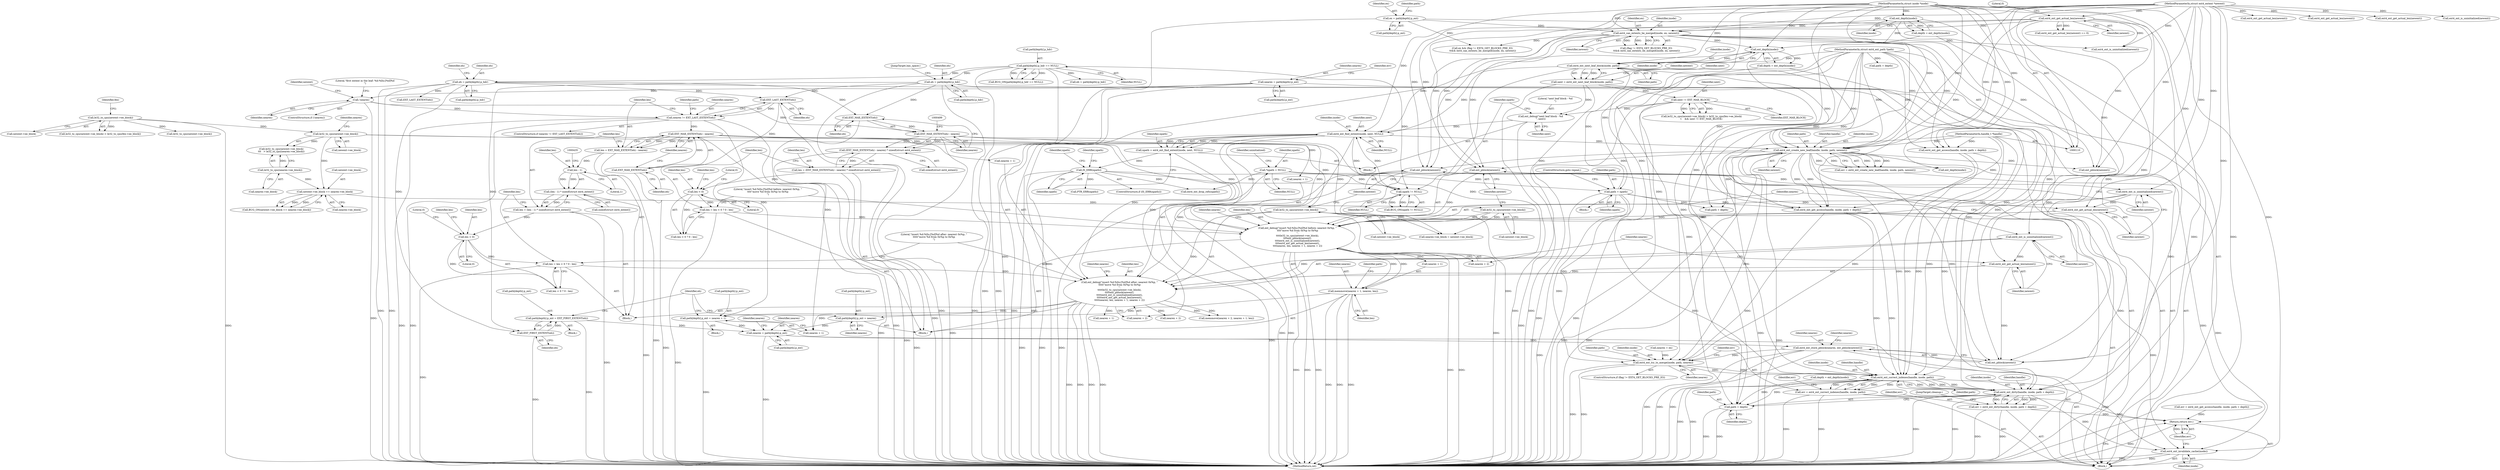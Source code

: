 digraph "0_linux_744692dc059845b2a3022119871846e74d4f6e11_1@array" {
"1000547" [label="(Call,nearex = path[depth].p_ext)"];
"1000396" [label="(Call,path[depth].p_ext = EXT_FIRST_EXTENT(eh))"];
"1000402" [label="(Call,EXT_FIRST_EXTENT(eh))"];
"1000233" [label="(Call,eh = path[depth].p_hdr)"];
"1000150" [label="(Call,path[depth].p_hdr == NULL)"];
"1000354" [label="(Call,eh = path[depth].p_hdr)"];
"1000472" [label="(Call,path[depth].p_ext = nearex + 1)"];
"1000417" [label="(Call,nearex != EXT_LAST_EXTENT(eh))"];
"1000381" [label="(Call,!nearex)"];
"1000362" [label="(Call,nearex = path[depth].p_ext)"];
"1000419" [label="(Call,EXT_LAST_EXTENT(eh))"];
"1000444" [label="(Call,ext_debug(\"insert %d:%llu:[%d]%d after: nearest 0x%p, \"\n\t\t\t\t\t\"move %d from 0x%p to 0x%p\n\",\n\t\t\t\t\tle32_to_cpu(newext->ee_block),\n\t\t\t\t\text_pblock(newext),\n\t\t\t\t\text4_ext_is_uninitialized(newext),\n\t\t\t\t\text4_ext_get_actual_len(newext),\n\t\t\t\t\tnearex, len, nearex + 1, nearex + 2))"];
"1000446" [label="(Call,le32_to_cpu(newext->ee_block))"];
"1000407" [label="(Call,le32_to_cpu(newext->ee_block))"];
"1000263" [label="(Call,le32_to_cpu(newext->ee_block))"];
"1000450" [label="(Call,ext_pblock(newext))"];
"1000164" [label="(Call,ext4_can_extents_be_merged(inode, ex, newext))"];
"1000140" [label="(Call,ext_depth(inode))"];
"1000112" [label="(MethodParameterIn,struct inode *inode)"];
"1000142" [label="(Call,ex = path[depth].p_ext)"];
"1000135" [label="(Call,ext4_ext_get_actual_len(newext))"];
"1000114" [label="(MethodParameterIn,struct ext4_extent *newext)"];
"1000342" [label="(Call,ext4_ext_create_new_leaf(handle, inode, path, newext))"];
"1000111" [label="(MethodParameterIn,handle_t *handle)"];
"1000284" [label="(Call,ext4_ext_find_extent(inode, next, NULL))"];
"1000257" [label="(Call,ext4_ext_next_leaf_block(inode, path))"];
"1000231" [label="(Call,ext_depth(inode))"];
"1000326" [label="(Call,path = npath)"];
"1000289" [label="(Call,IS_ERR(npath))"];
"1000282" [label="(Call,npath = ext4_ext_find_extent(inode, next, NULL))"];
"1000113" [label="(MethodParameterIn,struct ext4_ext_path *path)"];
"1000275" [label="(Call,ext_debug(\"next leaf block - %d\n\", next))"];
"1000271" [label="(Call,next != EXT_MAX_BLOCK)"];
"1000255" [label="(Call,next = ext4_ext_next_leaf_block(inode, path))"];
"1000279" [label="(Call,npath != NULL)"];
"1000122" [label="(Call,*npath = NULL)"];
"1000452" [label="(Call,ext4_ext_is_uninitialized(newext))"];
"1000454" [label="(Call,ext4_ext_get_actual_len(newext))"];
"1000424" [label="(Call,EXT_MAX_EXTENT(eh) - nearex)"];
"1000425" [label="(Call,EXT_MAX_EXTENT(eh))"];
"1000436" [label="(Call,len = len < 0 ? 0 : len)"];
"1000439" [label="(Call,len < 0)"];
"1000428" [label="(Call,len = (len - 1) * sizeof(struct ext4_extent))"];
"1000430" [label="(Call,(len - 1) * sizeof(struct ext4_extent))"];
"1000431" [label="(Call,len - 1)"];
"1000422" [label="(Call,len = EXT_MAX_EXTENT(eh) - nearex)"];
"1000534" [label="(Call,path[depth].p_ext = nearex)"];
"1000528" [label="(Call,memmove(nearex + 1, nearex, len))"];
"1000508" [label="(Call,ext_debug(\"insert %d:%llu:[%d]%d before: nearest 0x%p, \"\n\t\t\t\t\"move %d from 0x%p to 0x%p\n\",\n\t\t\t\tle32_to_cpu(newext->ee_block),\n\t\t\t\text_pblock(newext),\n\t\t\t\text4_ext_is_uninitialized(newext),\n\t\t\t\text4_ext_get_actual_len(newext),\n\t\t\t\tnearex, len, nearex + 1, nearex + 2))"];
"1000510" [label="(Call,le32_to_cpu(newext->ee_block))"];
"1000484" [label="(Call,newext->ee_block == nearex->ee_block)"];
"1000411" [label="(Call,le32_to_cpu(nearex->ee_block))"];
"1000514" [label="(Call,ext_pblock(newext))"];
"1000516" [label="(Call,ext4_ext_is_uninitialized(newext))"];
"1000518" [label="(Call,ext4_ext_get_actual_len(newext))"];
"1000494" [label="(Call,EXT_MAX_EXTENT(eh) - nearex)"];
"1000495" [label="(Call,EXT_MAX_EXTENT(eh))"];
"1000500" [label="(Call,len = len < 0 ? 0 : len)"];
"1000503" [label="(Call,len < 0)"];
"1000491" [label="(Call,len = (EXT_MAX_EXTENT(eh) - nearex) * sizeof(struct ext4_extent))"];
"1000493" [label="(Call,(EXT_MAX_EXTENT(eh) - nearex) * sizeof(struct ext4_extent))"];
"1000561" [label="(Call,ext4_ext_store_pblock(nearex, ext_pblock(newext)))"];
"1000577" [label="(Call,ext4_ext_try_to_merge(inode, path, nearex))"];
"1000583" [label="(Call,ext4_ext_correct_indexes(handle, inode, path))"];
"1000581" [label="(Call,err = ext4_ext_correct_indexes(handle, inode, path))"];
"1000608" [label="(Return,return err;)"];
"1000592" [label="(Call,ext4_ext_dirty(handle, inode, path + depth))"];
"1000590" [label="(Call,err = ext4_ext_dirty(handle, inode, path + depth))"];
"1000606" [label="(Call,ext4_ext_invalidate_cache(inode))"];
"1000595" [label="(Call,path + depth)"];
"1000166" [label="(Identifier,ex)"];
"1000590" [label="(Call,err = ext4_ext_dirty(handle, inode, path + depth))"];
"1000293" [label="(Identifier,npath)"];
"1000272" [label="(Identifier,next)"];
"1000484" [label="(Call,newext->ee_block == nearex->ee_block)"];
"1000532" [label="(Identifier,nearex)"];
"1000382" [label="(Identifier,nearex)"];
"1000500" [label="(Call,len = len < 0 ? 0 : len)"];
"1000343" [label="(Identifier,handle)"];
"1000563" [label="(Call,ext_pblock(newext))"];
"1000438" [label="(Call,len < 0 ? 0 : len)"];
"1000383" [label="(Block,)"];
"1000112" [label="(MethodParameterIn,struct inode *inode)"];
"1000263" [label="(Call,le32_to_cpu(newext->ee_block))"];
"1000441" [label="(Literal,0)"];
"1000450" [label="(Call,ext_pblock(newext))"];
"1000397" [label="(Call,path[depth].p_ext)"];
"1000501" [label="(Identifier,len)"];
"1000262" [label="(Call,le32_to_cpu(newext->ee_block) > le32_to_cpu(fex->ee_block))"];
"1000591" [label="(Identifier,err)"];
"1000217" [label="(Call,eh = path[depth].p_hdr)"];
"1000113" [label="(MethodParameterIn,struct ext4_ext_path *path)"];
"1000380" [label="(ControlStructure,if (!nearex))"];
"1000356" [label="(Call,path[depth].p_hdr)"];
"1000577" [label="(Call,ext4_ext_try_to_merge(inode, path, nearex))"];
"1000290" [label="(Identifier,npath)"];
"1000424" [label="(Call,EXT_MAX_EXTENT(eh) - nearex)"];
"1000522" [label="(Call,nearex + 1)"];
"1000608" [label="(Return,return err;)"];
"1000475" [label="(Identifier,path)"];
"1000408" [label="(Call,newext->ee_block)"];
"1000374" [label="(Call,path + depth)"];
"1000598" [label="(JumpTarget,cleanup:)"];
"1000135" [label="(Call,ext4_ext_get_actual_len(newext))"];
"1000277" [label="(Identifier,next)"];
"1000428" [label="(Call,len = (len - 1) * sizeof(struct ext4_extent))"];
"1000495" [label="(Call,EXT_MAX_EXTENT(eh))"];
"1000491" [label="(Call,len = (EXT_MAX_EXTENT(eh) - nearex) * sizeof(struct ext4_extent))"];
"1000326" [label="(Call,path = npath)"];
"1000407" [label="(Call,le32_to_cpu(newext->ee_block))"];
"1000602" [label="(Call,ext4_ext_drop_refs(npath))"];
"1000442" [label="(Literal,0)"];
"1000165" [label="(Identifier,inode)"];
"1000588" [label="(Identifier,err)"];
"1000561" [label="(Call,ext4_ext_store_pblock(nearex, ext_pblock(newext)))"];
"1000429" [label="(Identifier,len)"];
"1000510" [label="(Call,le32_to_cpu(newext->ee_block))"];
"1000167" [label="(Identifier,newext)"];
"1000364" [label="(Call,path[depth].p_ext)"];
"1000164" [label="(Call,ext4_can_extents_be_merged(inode, ex, newext))"];
"1000141" [label="(Identifier,inode)"];
"1000415" [label="(Block,)"];
"1000533" [label="(Identifier,len)"];
"1000556" [label="(Identifier,nearex)"];
"1000234" [label="(Identifier,eh)"];
"1000134" [label="(Call,ext4_ext_get_actual_len(newext) == 0)"];
"1000362" [label="(Call,nearex = path[depth].p_ext)"];
"1000370" [label="(Identifier,err)"];
"1000456" [label="(Identifier,nearex)"];
"1000540" [label="(Identifier,nearex)"];
"1000593" [label="(Identifier,handle)"];
"1000284" [label="(Call,ext4_ext_find_extent(inode, next, NULL))"];
"1000123" [label="(Identifier,npath)"];
"1000525" [label="(Call,nearex + 2)"];
"1000187" [label="(Call,ext4_ext_get_access(handle, inode, path + depth))"];
"1000482" [label="(Block,)"];
"1000547" [label="(Call,nearex = path[depth].p_ext)"];
"1000346" [label="(Identifier,newext)"];
"1000464" [label="(Call,memmove(nearex + 2, nearex + 1, len))"];
"1000443" [label="(Identifier,len)"];
"1000287" [label="(Identifier,NULL)"];
"1000259" [label="(Identifier,path)"];
"1000124" [label="(Identifier,NULL)"];
"1000446" [label="(Call,le32_to_cpu(newext->ee_block))"];
"1000244" [label="(Identifier,eh)"];
"1000111" [label="(MethodParameterIn,handle_t *handle)"];
"1000412" [label="(Call,nearex->ee_block)"];
"1000140" [label="(Call,ext_depth(inode))"];
"1000261" [label="(Call,le32_to_cpu(newext->ee_block) > le32_to_cpu(fex->ee_block)\n\t    && next != EXT_MAX_BLOCK)"];
"1000468" [label="(Call,nearex + 1)"];
"1000394" [label="(Call,ext4_ext_get_actual_len(newext))"];
"1000578" [label="(Identifier,inode)"];
"1000406" [label="(Call,le32_to_cpu(newext->ee_block)\n\t\t\t   > le32_to_cpu(nearex->ee_block))"];
"1000451" [label="(Identifier,newext)"];
"1000403" [label="(Identifier,eh)"];
"1000171" [label="(Call,ext4_ext_is_uninitialized(newext))"];
"1000158" [label="(Call,ex && (flag != EXT4_GET_BLOCKS_PRE_IO)\n \t\t&& ext4_can_extents_be_merged(inode, ex, newext))"];
"1000279" [label="(Call,npath != NULL)"];
"1000518" [label="(Call,ext4_ext_get_actual_len(newext))"];
"1000504" [label="(Identifier,len)"];
"1000282" [label="(Call,npath = ext4_ext_find_extent(inode, next, NULL))"];
"1000519" [label="(Identifier,newext)"];
"1000361" [label="(JumpTarget,has_space:)"];
"1000264" [label="(Call,newext->ee_block)"];
"1000114" [label="(MethodParameterIn,struct ext4_extent *newext)"];
"1000585" [label="(Identifier,inode)"];
"1000433" [label="(Literal,1)"];
"1000257" [label="(Call,ext4_ext_next_leaf_block(inode, path))"];
"1000386" [label="(Call,le32_to_cpu(newext->ee_block))"];
"1000256" [label="(Identifier,next)"];
"1000452" [label="(Call,ext4_ext_is_uninitialized(newext))"];
"1000473" [label="(Call,path[depth].p_ext)"];
"1000548" [label="(Identifier,nearex)"];
"1000143" [label="(Identifier,ex)"];
"1000136" [label="(Identifier,newext)"];
"1000431" [label="(Call,len - 1)"];
"1000492" [label="(Identifier,len)"];
"1000224" [label="(Call,nearex = ex)"];
"1000131" [label="(Identifier,uninitialized)"];
"1000610" [label="(MethodReturn,int)"];
"1000425" [label="(Call,EXT_MAX_EXTENT(eh))"];
"1000352" [label="(Call,ext_depth(inode))"];
"1000583" [label="(Call,ext4_ext_correct_indexes(handle, inode, path))"];
"1000116" [label="(Block,)"];
"1000340" [label="(Call,err = ext4_ext_create_new_leaf(handle, inode, path, newext))"];
"1000292" [label="(Call,PTR_ERR(npath))"];
"1000488" [label="(Call,nearex->ee_block)"];
"1000584" [label="(Identifier,handle)"];
"1000521" [label="(Identifier,len)"];
"1000390" [label="(Call,ext_pblock(newext))"];
"1000297" [label="(Identifier,npath)"];
"1000402" [label="(Call,EXT_FIRST_EXTENT(eh))"];
"1000606" [label="(Call,ext4_ext_invalidate_cache(inode))"];
"1000156" [label="(Identifier,NULL)"];
"1000411" [label="(Call,le32_to_cpu(nearex->ee_block))"];
"1000454" [label="(Call,ext4_ext_get_actual_len(newext))"];
"1000327" [label="(Identifier,path)"];
"1000497" [label="(Identifier,nearex)"];
"1000597" [label="(Identifier,depth)"];
"1000149" [label="(Call,BUG_ON(path[depth].p_hdr == NULL))"];
"1000426" [label="(Identifier,eh)"];
"1000354" [label="(Call,eh = path[depth].p_hdr)"];
"1000278" [label="(Call,BUG_ON(npath != NULL))"];
"1000142" [label="(Call,ex = path[depth].p_ext)"];
"1000507" [label="(Identifier,len)"];
"1000416" [label="(ControlStructure,if (nearex != EXT_LAST_EXTENT(eh)))"];
"1000514" [label="(Call,ext_pblock(newext))"];
"1000581" [label="(Call,err = ext4_ext_correct_indexes(handle, inode, path))"];
"1000137" [label="(Literal,0)"];
"1000329" [label="(ControlStructure,goto repeat;)"];
"1000190" [label="(Call,path + depth)"];
"1000258" [label="(Identifier,inode)"];
"1000369" [label="(Call,err = ext4_ext_get_access(handle, inode, path + depth))"];
"1000607" [label="(Identifier,inode)"];
"1000544" [label="(Identifier,eh)"];
"1000150" [label="(Call,path[depth].p_hdr == NULL)"];
"1000153" [label="(Identifier,path)"];
"1000151" [label="(Call,path[depth].p_hdr)"];
"1000562" [label="(Identifier,nearex)"];
"1000444" [label="(Call,ext_debug(\"insert %d:%llu:[%d]%d after: nearest 0x%p, \"\n\t\t\t\t\t\"move %d from 0x%p to 0x%p\n\",\n\t\t\t\t\tle32_to_cpu(newext->ee_block),\n\t\t\t\t\text_pblock(newext),\n\t\t\t\t\text4_ext_is_uninitialized(newext),\n\t\t\t\t\text4_ext_get_actual_len(newext),\n\t\t\t\t\tnearex, len, nearex + 1, nearex + 2))"];
"1000276" [label="(Literal,\"next leaf block - %d\n\")"];
"1000506" [label="(Literal,0)"];
"1000271" [label="(Call,next != EXT_MAX_BLOCK)"];
"1000342" [label="(Call,ext4_ext_create_new_leaf(handle, inode, path, newext))"];
"1000160" [label="(Call,(flag != EXT4_GET_BLOCKS_PRE_IO)\n \t\t&& ext4_can_extents_be_merged(inode, ex, newext))"];
"1000288" [label="(ControlStructure,if (IS_ERR(npath)))"];
"1000494" [label="(Call,EXT_MAX_EXTENT(eh) - nearex)"];
"1000436" [label="(Call,len = len < 0 ? 0 : len)"];
"1000537" [label="(Identifier,path)"];
"1000419" [label="(Call,EXT_LAST_EXTENT(eh))"];
"1000461" [label="(Call,nearex + 2)"];
"1000273" [label="(Identifier,EXT_MAX_BLOCK)"];
"1000422" [label="(Call,len = EXT_MAX_EXTENT(eh) - nearex)"];
"1000503" [label="(Call,len < 0)"];
"1000275" [label="(Call,ext_debug(\"next leaf block - %d\n\", next))"];
"1000535" [label="(Call,path[depth].p_ext)"];
"1000231" [label="(Call,ext_depth(inode))"];
"1000502" [label="(Call,len < 0 ? 0 : len)"];
"1000344" [label="(Identifier,inode)"];
"1000582" [label="(Identifier,err)"];
"1000549" [label="(Call,path[depth].p_ext)"];
"1000457" [label="(Identifier,len)"];
"1000472" [label="(Call,path[depth].p_ext = nearex + 1)"];
"1000355" [label="(Identifier,eh)"];
"1000596" [label="(Identifier,path)"];
"1000573" [label="(ControlStructure,if (flag != EXT4_GET_BLOCKS_PRE_IO))"];
"1000595" [label="(Call,path + depth)"];
"1000483" [label="(Call,BUG_ON(newext->ee_block == nearex->ee_block))"];
"1000496" [label="(Identifier,eh)"];
"1000363" [label="(Identifier,nearex)"];
"1000528" [label="(Call,memmove(nearex + 1, nearex, len))"];
"1000439" [label="(Call,len < 0)"];
"1000586" [label="(Identifier,path)"];
"1000516" [label="(Call,ext4_ext_is_uninitialized(newext))"];
"1000554" [label="(Call,nearex->ee_block = newext->ee_block)"];
"1000420" [label="(Identifier,eh)"];
"1000493" [label="(Call,(EXT_MAX_EXTENT(eh) - nearex) * sizeof(struct ext4_extent))"];
"1000235" [label="(Call,path[depth].p_hdr)"];
"1000280" [label="(Identifier,npath)"];
"1000505" [label="(Literal,0)"];
"1000440" [label="(Identifier,len)"];
"1000211" [label="(Call,ext4_ext_get_actual_len(newext))"];
"1000592" [label="(Call,ext4_ext_dirty(handle, inode, path + depth))"];
"1000418" [label="(Identifier,nearex)"];
"1000453" [label="(Identifier,newext)"];
"1000609" [label="(Identifier,err)"];
"1000434" [label="(Call,sizeof(struct ext4_extent))"];
"1000509" [label="(Literal,\"insert %d:%llu:[%d]%d before: nearest 0x%p, \"\n\t\t\t\t\"move %d from 0x%p to 0x%p\n\")"];
"1000319" [label="(Block,)"];
"1000413" [label="(Identifier,nearex)"];
"1000122" [label="(Call,*npath = NULL)"];
"1000508" [label="(Call,ext_debug(\"insert %d:%llu:[%d]%d before: nearest 0x%p, \"\n\t\t\t\t\"move %d from 0x%p to 0x%p\n\",\n\t\t\t\tle32_to_cpu(newext->ee_block),\n\t\t\t\text_pblock(newext),\n\t\t\t\text4_ext_is_uninitialized(newext),\n\t\t\t\text4_ext_get_actual_len(newext),\n\t\t\t\tnearex, len, nearex + 1, nearex + 2))"];
"1000144" [label="(Call,path[depth].p_ext)"];
"1000458" [label="(Call,nearex + 1)"];
"1000233" [label="(Call,eh = path[depth].p_hdr)"];
"1000396" [label="(Call,path[depth].p_ext = EXT_FIRST_EXTENT(eh))"];
"1000381" [label="(Call,!nearex)"];
"1000534" [label="(Call,path[depth].p_ext = nearex)"];
"1000173" [label="(Call,ext4_ext_get_actual_len(newext))"];
"1000580" [label="(Identifier,nearex)"];
"1000478" [label="(Call,nearex + 1)"];
"1000289" [label="(Call,IS_ERR(npath))"];
"1000430" [label="(Call,(len - 1) * sizeof(struct ext4_extent))"];
"1000229" [label="(Call,depth = ext_depth(inode))"];
"1000385" [label="(Literal,\"first extent in the leaf: %d:%llu:[%d]%d\n\")"];
"1000285" [label="(Identifier,inode)"];
"1000232" [label="(Identifier,inode)"];
"1000455" [label="(Identifier,newext)"];
"1000371" [label="(Call,ext4_ext_get_access(handle, inode, path + depth))"];
"1000579" [label="(Identifier,path)"];
"1000594" [label="(Identifier,inode)"];
"1000466" [label="(Identifier,nearex)"];
"1000253" [label="(Call,EXT_LAST_EXTENT(eh))"];
"1000417" [label="(Call,nearex != EXT_LAST_EXTENT(eh))"];
"1000437" [label="(Identifier,len)"];
"1000465" [label="(Call,nearex + 2)"];
"1000432" [label="(Identifier,len)"];
"1000485" [label="(Call,newext->ee_block)"];
"1000567" [label="(Identifier,nearex)"];
"1000530" [label="(Identifier,nearex)"];
"1000283" [label="(Identifier,npath)"];
"1000511" [label="(Call,newext->ee_block)"];
"1000255" [label="(Call,next = ext4_ext_next_leaf_block(inode, path))"];
"1000447" [label="(Call,newext->ee_block)"];
"1000517" [label="(Identifier,newext)"];
"1000269" [label="(Identifier,fex)"];
"1000350" [label="(Call,depth = ext_depth(inode))"];
"1000274" [label="(Block,)"];
"1000427" [label="(Identifier,nearex)"];
"1000498" [label="(Call,sizeof(struct ext4_extent))"];
"1000423" [label="(Identifier,len)"];
"1000281" [label="(Identifier,NULL)"];
"1000392" [label="(Call,ext4_ext_is_uninitialized(newext))"];
"1000515" [label="(Identifier,newext)"];
"1000421" [label="(Block,)"];
"1000520" [label="(Identifier,nearex)"];
"1000286" [label="(Identifier,next)"];
"1000328" [label="(Identifier,npath)"];
"1000265" [label="(Identifier,newext)"];
"1000138" [label="(Call,depth = ext_depth(inode))"];
"1000529" [label="(Call,nearex + 1)"];
"1000445" [label="(Literal,\"insert %d:%llu:[%d]%d after: nearest 0x%p, \"\n\t\t\t\t\t\"move %d from 0x%p to 0x%p\n\")"];
"1000345" [label="(Identifier,path)"];
"1000409" [label="(Identifier,newext)"];
"1000547" -> "1000116"  [label="AST: "];
"1000547" -> "1000549"  [label="CFG: "];
"1000548" -> "1000547"  [label="AST: "];
"1000549" -> "1000547"  [label="AST: "];
"1000556" -> "1000547"  [label="CFG: "];
"1000547" -> "1000610"  [label="DDG: "];
"1000396" -> "1000547"  [label="DDG: "];
"1000472" -> "1000547"  [label="DDG: "];
"1000534" -> "1000547"  [label="DDG: "];
"1000547" -> "1000561"  [label="DDG: "];
"1000396" -> "1000383"  [label="AST: "];
"1000396" -> "1000402"  [label="CFG: "];
"1000397" -> "1000396"  [label="AST: "];
"1000402" -> "1000396"  [label="AST: "];
"1000544" -> "1000396"  [label="CFG: "];
"1000396" -> "1000610"  [label="DDG: "];
"1000402" -> "1000396"  [label="DDG: "];
"1000402" -> "1000403"  [label="CFG: "];
"1000403" -> "1000402"  [label="AST: "];
"1000402" -> "1000610"  [label="DDG: "];
"1000233" -> "1000402"  [label="DDG: "];
"1000354" -> "1000402"  [label="DDG: "];
"1000233" -> "1000116"  [label="AST: "];
"1000233" -> "1000235"  [label="CFG: "];
"1000234" -> "1000233"  [label="AST: "];
"1000235" -> "1000233"  [label="AST: "];
"1000244" -> "1000233"  [label="CFG: "];
"1000233" -> "1000610"  [label="DDG: "];
"1000233" -> "1000610"  [label="DDG: "];
"1000150" -> "1000233"  [label="DDG: "];
"1000233" -> "1000253"  [label="DDG: "];
"1000233" -> "1000419"  [label="DDG: "];
"1000233" -> "1000495"  [label="DDG: "];
"1000150" -> "1000149"  [label="AST: "];
"1000150" -> "1000156"  [label="CFG: "];
"1000151" -> "1000150"  [label="AST: "];
"1000156" -> "1000150"  [label="AST: "];
"1000149" -> "1000150"  [label="CFG: "];
"1000150" -> "1000610"  [label="DDG: "];
"1000150" -> "1000610"  [label="DDG: "];
"1000150" -> "1000149"  [label="DDG: "];
"1000150" -> "1000149"  [label="DDG: "];
"1000150" -> "1000217"  [label="DDG: "];
"1000150" -> "1000279"  [label="DDG: "];
"1000150" -> "1000354"  [label="DDG: "];
"1000354" -> "1000116"  [label="AST: "];
"1000354" -> "1000356"  [label="CFG: "];
"1000355" -> "1000354"  [label="AST: "];
"1000356" -> "1000354"  [label="AST: "];
"1000361" -> "1000354"  [label="CFG: "];
"1000354" -> "1000610"  [label="DDG: "];
"1000354" -> "1000610"  [label="DDG: "];
"1000354" -> "1000419"  [label="DDG: "];
"1000354" -> "1000495"  [label="DDG: "];
"1000472" -> "1000415"  [label="AST: "];
"1000472" -> "1000478"  [label="CFG: "];
"1000473" -> "1000472"  [label="AST: "];
"1000478" -> "1000472"  [label="AST: "];
"1000544" -> "1000472"  [label="CFG: "];
"1000472" -> "1000610"  [label="DDG: "];
"1000417" -> "1000472"  [label="DDG: "];
"1000444" -> "1000472"  [label="DDG: "];
"1000417" -> "1000416"  [label="AST: "];
"1000417" -> "1000419"  [label="CFG: "];
"1000418" -> "1000417"  [label="AST: "];
"1000419" -> "1000417"  [label="AST: "];
"1000423" -> "1000417"  [label="CFG: "];
"1000475" -> "1000417"  [label="CFG: "];
"1000417" -> "1000610"  [label="DDG: "];
"1000417" -> "1000610"  [label="DDG: "];
"1000381" -> "1000417"  [label="DDG: "];
"1000419" -> "1000417"  [label="DDG: "];
"1000417" -> "1000424"  [label="DDG: "];
"1000417" -> "1000478"  [label="DDG: "];
"1000381" -> "1000380"  [label="AST: "];
"1000381" -> "1000382"  [label="CFG: "];
"1000382" -> "1000381"  [label="AST: "];
"1000385" -> "1000381"  [label="CFG: "];
"1000409" -> "1000381"  [label="CFG: "];
"1000381" -> "1000610"  [label="DDG: "];
"1000362" -> "1000381"  [label="DDG: "];
"1000381" -> "1000494"  [label="DDG: "];
"1000362" -> "1000116"  [label="AST: "];
"1000362" -> "1000364"  [label="CFG: "];
"1000363" -> "1000362"  [label="AST: "];
"1000364" -> "1000362"  [label="AST: "];
"1000370" -> "1000362"  [label="CFG: "];
"1000362" -> "1000610"  [label="DDG: "];
"1000362" -> "1000610"  [label="DDG: "];
"1000419" -> "1000420"  [label="CFG: "];
"1000420" -> "1000419"  [label="AST: "];
"1000419" -> "1000610"  [label="DDG: "];
"1000419" -> "1000425"  [label="DDG: "];
"1000444" -> "1000421"  [label="AST: "];
"1000444" -> "1000461"  [label="CFG: "];
"1000445" -> "1000444"  [label="AST: "];
"1000446" -> "1000444"  [label="AST: "];
"1000450" -> "1000444"  [label="AST: "];
"1000452" -> "1000444"  [label="AST: "];
"1000454" -> "1000444"  [label="AST: "];
"1000456" -> "1000444"  [label="AST: "];
"1000457" -> "1000444"  [label="AST: "];
"1000458" -> "1000444"  [label="AST: "];
"1000461" -> "1000444"  [label="AST: "];
"1000466" -> "1000444"  [label="CFG: "];
"1000444" -> "1000610"  [label="DDG: "];
"1000444" -> "1000610"  [label="DDG: "];
"1000444" -> "1000610"  [label="DDG: "];
"1000444" -> "1000610"  [label="DDG: "];
"1000446" -> "1000444"  [label="DDG: "];
"1000450" -> "1000444"  [label="DDG: "];
"1000452" -> "1000444"  [label="DDG: "];
"1000454" -> "1000444"  [label="DDG: "];
"1000424" -> "1000444"  [label="DDG: "];
"1000436" -> "1000444"  [label="DDG: "];
"1000444" -> "1000464"  [label="DDG: "];
"1000444" -> "1000464"  [label="DDG: "];
"1000444" -> "1000465"  [label="DDG: "];
"1000444" -> "1000468"  [label="DDG: "];
"1000444" -> "1000478"  [label="DDG: "];
"1000446" -> "1000447"  [label="CFG: "];
"1000447" -> "1000446"  [label="AST: "];
"1000451" -> "1000446"  [label="CFG: "];
"1000407" -> "1000446"  [label="DDG: "];
"1000446" -> "1000554"  [label="DDG: "];
"1000407" -> "1000406"  [label="AST: "];
"1000407" -> "1000408"  [label="CFG: "];
"1000408" -> "1000407"  [label="AST: "];
"1000413" -> "1000407"  [label="CFG: "];
"1000407" -> "1000406"  [label="DDG: "];
"1000263" -> "1000407"  [label="DDG: "];
"1000407" -> "1000484"  [label="DDG: "];
"1000407" -> "1000554"  [label="DDG: "];
"1000263" -> "1000262"  [label="AST: "];
"1000263" -> "1000264"  [label="CFG: "];
"1000264" -> "1000263"  [label="AST: "];
"1000269" -> "1000263"  [label="CFG: "];
"1000263" -> "1000610"  [label="DDG: "];
"1000263" -> "1000262"  [label="DDG: "];
"1000263" -> "1000386"  [label="DDG: "];
"1000450" -> "1000451"  [label="CFG: "];
"1000451" -> "1000450"  [label="AST: "];
"1000453" -> "1000450"  [label="CFG: "];
"1000164" -> "1000450"  [label="DDG: "];
"1000135" -> "1000450"  [label="DDG: "];
"1000342" -> "1000450"  [label="DDG: "];
"1000114" -> "1000450"  [label="DDG: "];
"1000450" -> "1000452"  [label="DDG: "];
"1000164" -> "1000160"  [label="AST: "];
"1000164" -> "1000167"  [label="CFG: "];
"1000165" -> "1000164"  [label="AST: "];
"1000166" -> "1000164"  [label="AST: "];
"1000167" -> "1000164"  [label="AST: "];
"1000160" -> "1000164"  [label="CFG: "];
"1000164" -> "1000610"  [label="DDG: "];
"1000164" -> "1000158"  [label="DDG: "];
"1000164" -> "1000160"  [label="DDG: "];
"1000164" -> "1000160"  [label="DDG: "];
"1000164" -> "1000160"  [label="DDG: "];
"1000140" -> "1000164"  [label="DDG: "];
"1000112" -> "1000164"  [label="DDG: "];
"1000142" -> "1000164"  [label="DDG: "];
"1000135" -> "1000164"  [label="DDG: "];
"1000114" -> "1000164"  [label="DDG: "];
"1000164" -> "1000171"  [label="DDG: "];
"1000164" -> "1000187"  [label="DDG: "];
"1000164" -> "1000231"  [label="DDG: "];
"1000164" -> "1000342"  [label="DDG: "];
"1000164" -> "1000390"  [label="DDG: "];
"1000164" -> "1000514"  [label="DDG: "];
"1000164" -> "1000563"  [label="DDG: "];
"1000140" -> "1000138"  [label="AST: "];
"1000140" -> "1000141"  [label="CFG: "];
"1000141" -> "1000140"  [label="AST: "];
"1000138" -> "1000140"  [label="CFG: "];
"1000140" -> "1000138"  [label="DDG: "];
"1000112" -> "1000140"  [label="DDG: "];
"1000140" -> "1000187"  [label="DDG: "];
"1000140" -> "1000231"  [label="DDG: "];
"1000112" -> "1000110"  [label="AST: "];
"1000112" -> "1000610"  [label="DDG: "];
"1000112" -> "1000187"  [label="DDG: "];
"1000112" -> "1000231"  [label="DDG: "];
"1000112" -> "1000257"  [label="DDG: "];
"1000112" -> "1000284"  [label="DDG: "];
"1000112" -> "1000342"  [label="DDG: "];
"1000112" -> "1000352"  [label="DDG: "];
"1000112" -> "1000371"  [label="DDG: "];
"1000112" -> "1000577"  [label="DDG: "];
"1000112" -> "1000583"  [label="DDG: "];
"1000112" -> "1000592"  [label="DDG: "];
"1000112" -> "1000606"  [label="DDG: "];
"1000142" -> "1000116"  [label="AST: "];
"1000142" -> "1000144"  [label="CFG: "];
"1000143" -> "1000142"  [label="AST: "];
"1000144" -> "1000142"  [label="AST: "];
"1000153" -> "1000142"  [label="CFG: "];
"1000142" -> "1000610"  [label="DDG: "];
"1000142" -> "1000158"  [label="DDG: "];
"1000135" -> "1000134"  [label="AST: "];
"1000135" -> "1000136"  [label="CFG: "];
"1000136" -> "1000135"  [label="AST: "];
"1000137" -> "1000135"  [label="CFG: "];
"1000135" -> "1000610"  [label="DDG: "];
"1000135" -> "1000134"  [label="DDG: "];
"1000114" -> "1000135"  [label="DDG: "];
"1000135" -> "1000171"  [label="DDG: "];
"1000135" -> "1000342"  [label="DDG: "];
"1000135" -> "1000390"  [label="DDG: "];
"1000135" -> "1000514"  [label="DDG: "];
"1000135" -> "1000563"  [label="DDG: "];
"1000114" -> "1000110"  [label="AST: "];
"1000114" -> "1000610"  [label="DDG: "];
"1000114" -> "1000171"  [label="DDG: "];
"1000114" -> "1000173"  [label="DDG: "];
"1000114" -> "1000211"  [label="DDG: "];
"1000114" -> "1000342"  [label="DDG: "];
"1000114" -> "1000390"  [label="DDG: "];
"1000114" -> "1000392"  [label="DDG: "];
"1000114" -> "1000394"  [label="DDG: "];
"1000114" -> "1000452"  [label="DDG: "];
"1000114" -> "1000454"  [label="DDG: "];
"1000114" -> "1000514"  [label="DDG: "];
"1000114" -> "1000516"  [label="DDG: "];
"1000114" -> "1000518"  [label="DDG: "];
"1000114" -> "1000563"  [label="DDG: "];
"1000342" -> "1000340"  [label="AST: "];
"1000342" -> "1000346"  [label="CFG: "];
"1000343" -> "1000342"  [label="AST: "];
"1000344" -> "1000342"  [label="AST: "];
"1000345" -> "1000342"  [label="AST: "];
"1000346" -> "1000342"  [label="AST: "];
"1000340" -> "1000342"  [label="CFG: "];
"1000342" -> "1000610"  [label="DDG: "];
"1000342" -> "1000610"  [label="DDG: "];
"1000342" -> "1000610"  [label="DDG: "];
"1000342" -> "1000340"  [label="DDG: "];
"1000342" -> "1000340"  [label="DDG: "];
"1000342" -> "1000340"  [label="DDG: "];
"1000342" -> "1000340"  [label="DDG: "];
"1000111" -> "1000342"  [label="DDG: "];
"1000284" -> "1000342"  [label="DDG: "];
"1000257" -> "1000342"  [label="DDG: "];
"1000257" -> "1000342"  [label="DDG: "];
"1000113" -> "1000342"  [label="DDG: "];
"1000342" -> "1000352"  [label="DDG: "];
"1000342" -> "1000371"  [label="DDG: "];
"1000342" -> "1000371"  [label="DDG: "];
"1000342" -> "1000374"  [label="DDG: "];
"1000342" -> "1000390"  [label="DDG: "];
"1000342" -> "1000514"  [label="DDG: "];
"1000342" -> "1000563"  [label="DDG: "];
"1000342" -> "1000577"  [label="DDG: "];
"1000342" -> "1000583"  [label="DDG: "];
"1000342" -> "1000606"  [label="DDG: "];
"1000111" -> "1000110"  [label="AST: "];
"1000111" -> "1000610"  [label="DDG: "];
"1000111" -> "1000187"  [label="DDG: "];
"1000111" -> "1000371"  [label="DDG: "];
"1000111" -> "1000583"  [label="DDG: "];
"1000111" -> "1000592"  [label="DDG: "];
"1000284" -> "1000282"  [label="AST: "];
"1000284" -> "1000287"  [label="CFG: "];
"1000285" -> "1000284"  [label="AST: "];
"1000286" -> "1000284"  [label="AST: "];
"1000287" -> "1000284"  [label="AST: "];
"1000282" -> "1000284"  [label="CFG: "];
"1000284" -> "1000610"  [label="DDG: "];
"1000284" -> "1000610"  [label="DDG: "];
"1000284" -> "1000610"  [label="DDG: "];
"1000284" -> "1000231"  [label="DDG: "];
"1000284" -> "1000279"  [label="DDG: "];
"1000284" -> "1000282"  [label="DDG: "];
"1000284" -> "1000282"  [label="DDG: "];
"1000284" -> "1000282"  [label="DDG: "];
"1000257" -> "1000284"  [label="DDG: "];
"1000275" -> "1000284"  [label="DDG: "];
"1000279" -> "1000284"  [label="DDG: "];
"1000257" -> "1000255"  [label="AST: "];
"1000257" -> "1000259"  [label="CFG: "];
"1000258" -> "1000257"  [label="AST: "];
"1000259" -> "1000257"  [label="AST: "];
"1000255" -> "1000257"  [label="CFG: "];
"1000257" -> "1000610"  [label="DDG: "];
"1000257" -> "1000255"  [label="DDG: "];
"1000257" -> "1000255"  [label="DDG: "];
"1000231" -> "1000257"  [label="DDG: "];
"1000326" -> "1000257"  [label="DDG: "];
"1000113" -> "1000257"  [label="DDG: "];
"1000231" -> "1000229"  [label="AST: "];
"1000231" -> "1000232"  [label="CFG: "];
"1000232" -> "1000231"  [label="AST: "];
"1000229" -> "1000231"  [label="CFG: "];
"1000231" -> "1000229"  [label="DDG: "];
"1000231" -> "1000371"  [label="DDG: "];
"1000326" -> "1000319"  [label="AST: "];
"1000326" -> "1000328"  [label="CFG: "];
"1000327" -> "1000326"  [label="AST: "];
"1000328" -> "1000326"  [label="AST: "];
"1000329" -> "1000326"  [label="CFG: "];
"1000326" -> "1000610"  [label="DDG: "];
"1000289" -> "1000326"  [label="DDG: "];
"1000113" -> "1000326"  [label="DDG: "];
"1000326" -> "1000371"  [label="DDG: "];
"1000326" -> "1000374"  [label="DDG: "];
"1000326" -> "1000577"  [label="DDG: "];
"1000326" -> "1000583"  [label="DDG: "];
"1000289" -> "1000288"  [label="AST: "];
"1000289" -> "1000290"  [label="CFG: "];
"1000290" -> "1000289"  [label="AST: "];
"1000293" -> "1000289"  [label="CFG: "];
"1000297" -> "1000289"  [label="CFG: "];
"1000289" -> "1000610"  [label="DDG: "];
"1000289" -> "1000610"  [label="DDG: "];
"1000289" -> "1000279"  [label="DDG: "];
"1000282" -> "1000289"  [label="DDG: "];
"1000289" -> "1000292"  [label="DDG: "];
"1000289" -> "1000602"  [label="DDG: "];
"1000282" -> "1000274"  [label="AST: "];
"1000283" -> "1000282"  [label="AST: "];
"1000290" -> "1000282"  [label="CFG: "];
"1000282" -> "1000610"  [label="DDG: "];
"1000113" -> "1000110"  [label="AST: "];
"1000113" -> "1000610"  [label="DDG: "];
"1000113" -> "1000187"  [label="DDG: "];
"1000113" -> "1000190"  [label="DDG: "];
"1000113" -> "1000371"  [label="DDG: "];
"1000113" -> "1000374"  [label="DDG: "];
"1000113" -> "1000577"  [label="DDG: "];
"1000113" -> "1000583"  [label="DDG: "];
"1000113" -> "1000592"  [label="DDG: "];
"1000113" -> "1000595"  [label="DDG: "];
"1000275" -> "1000274"  [label="AST: "];
"1000275" -> "1000277"  [label="CFG: "];
"1000276" -> "1000275"  [label="AST: "];
"1000277" -> "1000275"  [label="AST: "];
"1000280" -> "1000275"  [label="CFG: "];
"1000275" -> "1000610"  [label="DDG: "];
"1000271" -> "1000275"  [label="DDG: "];
"1000255" -> "1000275"  [label="DDG: "];
"1000271" -> "1000261"  [label="AST: "];
"1000271" -> "1000273"  [label="CFG: "];
"1000272" -> "1000271"  [label="AST: "];
"1000273" -> "1000271"  [label="AST: "];
"1000261" -> "1000271"  [label="CFG: "];
"1000271" -> "1000610"  [label="DDG: "];
"1000271" -> "1000610"  [label="DDG: "];
"1000271" -> "1000261"  [label="DDG: "];
"1000271" -> "1000261"  [label="DDG: "];
"1000255" -> "1000271"  [label="DDG: "];
"1000255" -> "1000116"  [label="AST: "];
"1000256" -> "1000255"  [label="AST: "];
"1000265" -> "1000255"  [label="CFG: "];
"1000255" -> "1000610"  [label="DDG: "];
"1000255" -> "1000610"  [label="DDG: "];
"1000279" -> "1000278"  [label="AST: "];
"1000279" -> "1000281"  [label="CFG: "];
"1000280" -> "1000279"  [label="AST: "];
"1000281" -> "1000279"  [label="AST: "];
"1000278" -> "1000279"  [label="CFG: "];
"1000279" -> "1000278"  [label="DDG: "];
"1000279" -> "1000278"  [label="DDG: "];
"1000122" -> "1000279"  [label="DDG: "];
"1000122" -> "1000116"  [label="AST: "];
"1000122" -> "1000124"  [label="CFG: "];
"1000123" -> "1000122"  [label="AST: "];
"1000124" -> "1000122"  [label="AST: "];
"1000131" -> "1000122"  [label="CFG: "];
"1000122" -> "1000610"  [label="DDG: "];
"1000122" -> "1000602"  [label="DDG: "];
"1000452" -> "1000453"  [label="CFG: "];
"1000453" -> "1000452"  [label="AST: "];
"1000455" -> "1000452"  [label="CFG: "];
"1000452" -> "1000454"  [label="DDG: "];
"1000454" -> "1000455"  [label="CFG: "];
"1000455" -> "1000454"  [label="AST: "];
"1000456" -> "1000454"  [label="CFG: "];
"1000454" -> "1000563"  [label="DDG: "];
"1000424" -> "1000422"  [label="AST: "];
"1000424" -> "1000427"  [label="CFG: "];
"1000425" -> "1000424"  [label="AST: "];
"1000427" -> "1000424"  [label="AST: "];
"1000422" -> "1000424"  [label="CFG: "];
"1000424" -> "1000610"  [label="DDG: "];
"1000424" -> "1000422"  [label="DDG: "];
"1000424" -> "1000422"  [label="DDG: "];
"1000425" -> "1000424"  [label="DDG: "];
"1000424" -> "1000458"  [label="DDG: "];
"1000424" -> "1000461"  [label="DDG: "];
"1000425" -> "1000426"  [label="CFG: "];
"1000426" -> "1000425"  [label="AST: "];
"1000427" -> "1000425"  [label="CFG: "];
"1000425" -> "1000610"  [label="DDG: "];
"1000436" -> "1000421"  [label="AST: "];
"1000436" -> "1000438"  [label="CFG: "];
"1000437" -> "1000436"  [label="AST: "];
"1000438" -> "1000436"  [label="AST: "];
"1000445" -> "1000436"  [label="CFG: "];
"1000436" -> "1000610"  [label="DDG: "];
"1000439" -> "1000436"  [label="DDG: "];
"1000439" -> "1000438"  [label="AST: "];
"1000439" -> "1000441"  [label="CFG: "];
"1000440" -> "1000439"  [label="AST: "];
"1000441" -> "1000439"  [label="AST: "];
"1000442" -> "1000439"  [label="CFG: "];
"1000443" -> "1000439"  [label="CFG: "];
"1000428" -> "1000439"  [label="DDG: "];
"1000439" -> "1000438"  [label="DDG: "];
"1000428" -> "1000421"  [label="AST: "];
"1000428" -> "1000430"  [label="CFG: "];
"1000429" -> "1000428"  [label="AST: "];
"1000430" -> "1000428"  [label="AST: "];
"1000437" -> "1000428"  [label="CFG: "];
"1000428" -> "1000610"  [label="DDG: "];
"1000430" -> "1000428"  [label="DDG: "];
"1000430" -> "1000434"  [label="CFG: "];
"1000431" -> "1000430"  [label="AST: "];
"1000434" -> "1000430"  [label="AST: "];
"1000430" -> "1000610"  [label="DDG: "];
"1000431" -> "1000430"  [label="DDG: "];
"1000431" -> "1000430"  [label="DDG: "];
"1000431" -> "1000433"  [label="CFG: "];
"1000432" -> "1000431"  [label="AST: "];
"1000433" -> "1000431"  [label="AST: "];
"1000435" -> "1000431"  [label="CFG: "];
"1000422" -> "1000431"  [label="DDG: "];
"1000422" -> "1000421"  [label="AST: "];
"1000423" -> "1000422"  [label="AST: "];
"1000429" -> "1000422"  [label="CFG: "];
"1000422" -> "1000610"  [label="DDG: "];
"1000534" -> "1000482"  [label="AST: "];
"1000534" -> "1000540"  [label="CFG: "];
"1000535" -> "1000534"  [label="AST: "];
"1000540" -> "1000534"  [label="AST: "];
"1000544" -> "1000534"  [label="CFG: "];
"1000528" -> "1000534"  [label="DDG: "];
"1000528" -> "1000482"  [label="AST: "];
"1000528" -> "1000533"  [label="CFG: "];
"1000529" -> "1000528"  [label="AST: "];
"1000532" -> "1000528"  [label="AST: "];
"1000533" -> "1000528"  [label="AST: "];
"1000537" -> "1000528"  [label="CFG: "];
"1000528" -> "1000610"  [label="DDG: "];
"1000528" -> "1000610"  [label="DDG: "];
"1000528" -> "1000610"  [label="DDG: "];
"1000508" -> "1000528"  [label="DDG: "];
"1000508" -> "1000528"  [label="DDG: "];
"1000508" -> "1000482"  [label="AST: "];
"1000508" -> "1000525"  [label="CFG: "];
"1000509" -> "1000508"  [label="AST: "];
"1000510" -> "1000508"  [label="AST: "];
"1000514" -> "1000508"  [label="AST: "];
"1000516" -> "1000508"  [label="AST: "];
"1000518" -> "1000508"  [label="AST: "];
"1000520" -> "1000508"  [label="AST: "];
"1000521" -> "1000508"  [label="AST: "];
"1000522" -> "1000508"  [label="AST: "];
"1000525" -> "1000508"  [label="AST: "];
"1000530" -> "1000508"  [label="CFG: "];
"1000508" -> "1000610"  [label="DDG: "];
"1000508" -> "1000610"  [label="DDG: "];
"1000508" -> "1000610"  [label="DDG: "];
"1000508" -> "1000610"  [label="DDG: "];
"1000508" -> "1000610"  [label="DDG: "];
"1000510" -> "1000508"  [label="DDG: "];
"1000514" -> "1000508"  [label="DDG: "];
"1000516" -> "1000508"  [label="DDG: "];
"1000518" -> "1000508"  [label="DDG: "];
"1000494" -> "1000508"  [label="DDG: "];
"1000500" -> "1000508"  [label="DDG: "];
"1000508" -> "1000529"  [label="DDG: "];
"1000510" -> "1000511"  [label="CFG: "];
"1000511" -> "1000510"  [label="AST: "];
"1000515" -> "1000510"  [label="CFG: "];
"1000484" -> "1000510"  [label="DDG: "];
"1000510" -> "1000554"  [label="DDG: "];
"1000484" -> "1000483"  [label="AST: "];
"1000484" -> "1000488"  [label="CFG: "];
"1000485" -> "1000484"  [label="AST: "];
"1000488" -> "1000484"  [label="AST: "];
"1000483" -> "1000484"  [label="CFG: "];
"1000484" -> "1000483"  [label="DDG: "];
"1000484" -> "1000483"  [label="DDG: "];
"1000411" -> "1000484"  [label="DDG: "];
"1000411" -> "1000406"  [label="AST: "];
"1000411" -> "1000412"  [label="CFG: "];
"1000412" -> "1000411"  [label="AST: "];
"1000406" -> "1000411"  [label="CFG: "];
"1000411" -> "1000406"  [label="DDG: "];
"1000514" -> "1000515"  [label="CFG: "];
"1000515" -> "1000514"  [label="AST: "];
"1000517" -> "1000514"  [label="CFG: "];
"1000514" -> "1000516"  [label="DDG: "];
"1000516" -> "1000517"  [label="CFG: "];
"1000517" -> "1000516"  [label="AST: "];
"1000519" -> "1000516"  [label="CFG: "];
"1000516" -> "1000518"  [label="DDG: "];
"1000518" -> "1000519"  [label="CFG: "];
"1000519" -> "1000518"  [label="AST: "];
"1000520" -> "1000518"  [label="CFG: "];
"1000518" -> "1000563"  [label="DDG: "];
"1000494" -> "1000493"  [label="AST: "];
"1000494" -> "1000497"  [label="CFG: "];
"1000495" -> "1000494"  [label="AST: "];
"1000497" -> "1000494"  [label="AST: "];
"1000499" -> "1000494"  [label="CFG: "];
"1000494" -> "1000610"  [label="DDG: "];
"1000494" -> "1000493"  [label="DDG: "];
"1000494" -> "1000493"  [label="DDG: "];
"1000495" -> "1000494"  [label="DDG: "];
"1000494" -> "1000522"  [label="DDG: "];
"1000494" -> "1000525"  [label="DDG: "];
"1000495" -> "1000496"  [label="CFG: "];
"1000496" -> "1000495"  [label="AST: "];
"1000497" -> "1000495"  [label="CFG: "];
"1000495" -> "1000610"  [label="DDG: "];
"1000500" -> "1000482"  [label="AST: "];
"1000500" -> "1000502"  [label="CFG: "];
"1000501" -> "1000500"  [label="AST: "];
"1000502" -> "1000500"  [label="AST: "];
"1000509" -> "1000500"  [label="CFG: "];
"1000500" -> "1000610"  [label="DDG: "];
"1000503" -> "1000500"  [label="DDG: "];
"1000503" -> "1000502"  [label="AST: "];
"1000503" -> "1000505"  [label="CFG: "];
"1000504" -> "1000503"  [label="AST: "];
"1000505" -> "1000503"  [label="AST: "];
"1000506" -> "1000503"  [label="CFG: "];
"1000507" -> "1000503"  [label="CFG: "];
"1000491" -> "1000503"  [label="DDG: "];
"1000503" -> "1000502"  [label="DDG: "];
"1000491" -> "1000482"  [label="AST: "];
"1000491" -> "1000493"  [label="CFG: "];
"1000492" -> "1000491"  [label="AST: "];
"1000493" -> "1000491"  [label="AST: "];
"1000501" -> "1000491"  [label="CFG: "];
"1000491" -> "1000610"  [label="DDG: "];
"1000493" -> "1000491"  [label="DDG: "];
"1000493" -> "1000498"  [label="CFG: "];
"1000498" -> "1000493"  [label="AST: "];
"1000493" -> "1000610"  [label="DDG: "];
"1000561" -> "1000116"  [label="AST: "];
"1000561" -> "1000563"  [label="CFG: "];
"1000562" -> "1000561"  [label="AST: "];
"1000563" -> "1000561"  [label="AST: "];
"1000567" -> "1000561"  [label="CFG: "];
"1000561" -> "1000610"  [label="DDG: "];
"1000561" -> "1000610"  [label="DDG: "];
"1000561" -> "1000610"  [label="DDG: "];
"1000563" -> "1000561"  [label="DDG: "];
"1000561" -> "1000577"  [label="DDG: "];
"1000577" -> "1000573"  [label="AST: "];
"1000577" -> "1000580"  [label="CFG: "];
"1000578" -> "1000577"  [label="AST: "];
"1000579" -> "1000577"  [label="AST: "];
"1000580" -> "1000577"  [label="AST: "];
"1000582" -> "1000577"  [label="CFG: "];
"1000577" -> "1000610"  [label="DDG: "];
"1000577" -> "1000610"  [label="DDG: "];
"1000187" -> "1000577"  [label="DDG: "];
"1000371" -> "1000577"  [label="DDG: "];
"1000224" -> "1000577"  [label="DDG: "];
"1000577" -> "1000583"  [label="DDG: "];
"1000577" -> "1000583"  [label="DDG: "];
"1000583" -> "1000581"  [label="AST: "];
"1000583" -> "1000586"  [label="CFG: "];
"1000584" -> "1000583"  [label="AST: "];
"1000585" -> "1000583"  [label="AST: "];
"1000586" -> "1000583"  [label="AST: "];
"1000581" -> "1000583"  [label="CFG: "];
"1000583" -> "1000610"  [label="DDG: "];
"1000583" -> "1000610"  [label="DDG: "];
"1000583" -> "1000581"  [label="DDG: "];
"1000583" -> "1000581"  [label="DDG: "];
"1000583" -> "1000581"  [label="DDG: "];
"1000187" -> "1000583"  [label="DDG: "];
"1000187" -> "1000583"  [label="DDG: "];
"1000371" -> "1000583"  [label="DDG: "];
"1000371" -> "1000583"  [label="DDG: "];
"1000583" -> "1000592"  [label="DDG: "];
"1000583" -> "1000592"  [label="DDG: "];
"1000583" -> "1000592"  [label="DDG: "];
"1000583" -> "1000595"  [label="DDG: "];
"1000583" -> "1000606"  [label="DDG: "];
"1000581" -> "1000116"  [label="AST: "];
"1000582" -> "1000581"  [label="AST: "];
"1000588" -> "1000581"  [label="CFG: "];
"1000581" -> "1000610"  [label="DDG: "];
"1000581" -> "1000610"  [label="DDG: "];
"1000581" -> "1000608"  [label="DDG: "];
"1000608" -> "1000116"  [label="AST: "];
"1000608" -> "1000609"  [label="CFG: "];
"1000609" -> "1000608"  [label="AST: "];
"1000610" -> "1000608"  [label="CFG: "];
"1000608" -> "1000610"  [label="DDG: "];
"1000609" -> "1000608"  [label="DDG: "];
"1000369" -> "1000608"  [label="DDG: "];
"1000590" -> "1000608"  [label="DDG: "];
"1000340" -> "1000608"  [label="DDG: "];
"1000592" -> "1000590"  [label="AST: "];
"1000592" -> "1000595"  [label="CFG: "];
"1000593" -> "1000592"  [label="AST: "];
"1000594" -> "1000592"  [label="AST: "];
"1000595" -> "1000592"  [label="AST: "];
"1000590" -> "1000592"  [label="CFG: "];
"1000592" -> "1000610"  [label="DDG: "];
"1000592" -> "1000610"  [label="DDG: "];
"1000592" -> "1000590"  [label="DDG: "];
"1000592" -> "1000590"  [label="DDG: "];
"1000592" -> "1000590"  [label="DDG: "];
"1000350" -> "1000592"  [label="DDG: "];
"1000229" -> "1000592"  [label="DDG: "];
"1000138" -> "1000592"  [label="DDG: "];
"1000592" -> "1000606"  [label="DDG: "];
"1000590" -> "1000116"  [label="AST: "];
"1000591" -> "1000590"  [label="AST: "];
"1000598" -> "1000590"  [label="CFG: "];
"1000590" -> "1000610"  [label="DDG: "];
"1000590" -> "1000610"  [label="DDG: "];
"1000606" -> "1000116"  [label="AST: "];
"1000606" -> "1000607"  [label="CFG: "];
"1000607" -> "1000606"  [label="AST: "];
"1000609" -> "1000606"  [label="CFG: "];
"1000606" -> "1000610"  [label="DDG: "];
"1000606" -> "1000610"  [label="DDG: "];
"1000371" -> "1000606"  [label="DDG: "];
"1000595" -> "1000597"  [label="CFG: "];
"1000596" -> "1000595"  [label="AST: "];
"1000597" -> "1000595"  [label="AST: "];
"1000595" -> "1000610"  [label="DDG: "];
"1000595" -> "1000610"  [label="DDG: "];
"1000350" -> "1000595"  [label="DDG: "];
"1000229" -> "1000595"  [label="DDG: "];
"1000138" -> "1000595"  [label="DDG: "];
}
